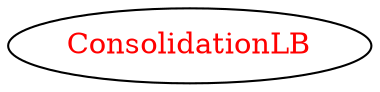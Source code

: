 digraph dependencyGraph {
 concentrate=true;
 ranksep="2.0";
 rankdir="LR"; 
 splines="ortho";
"ConsolidationLB" [fontcolor="red"];
}